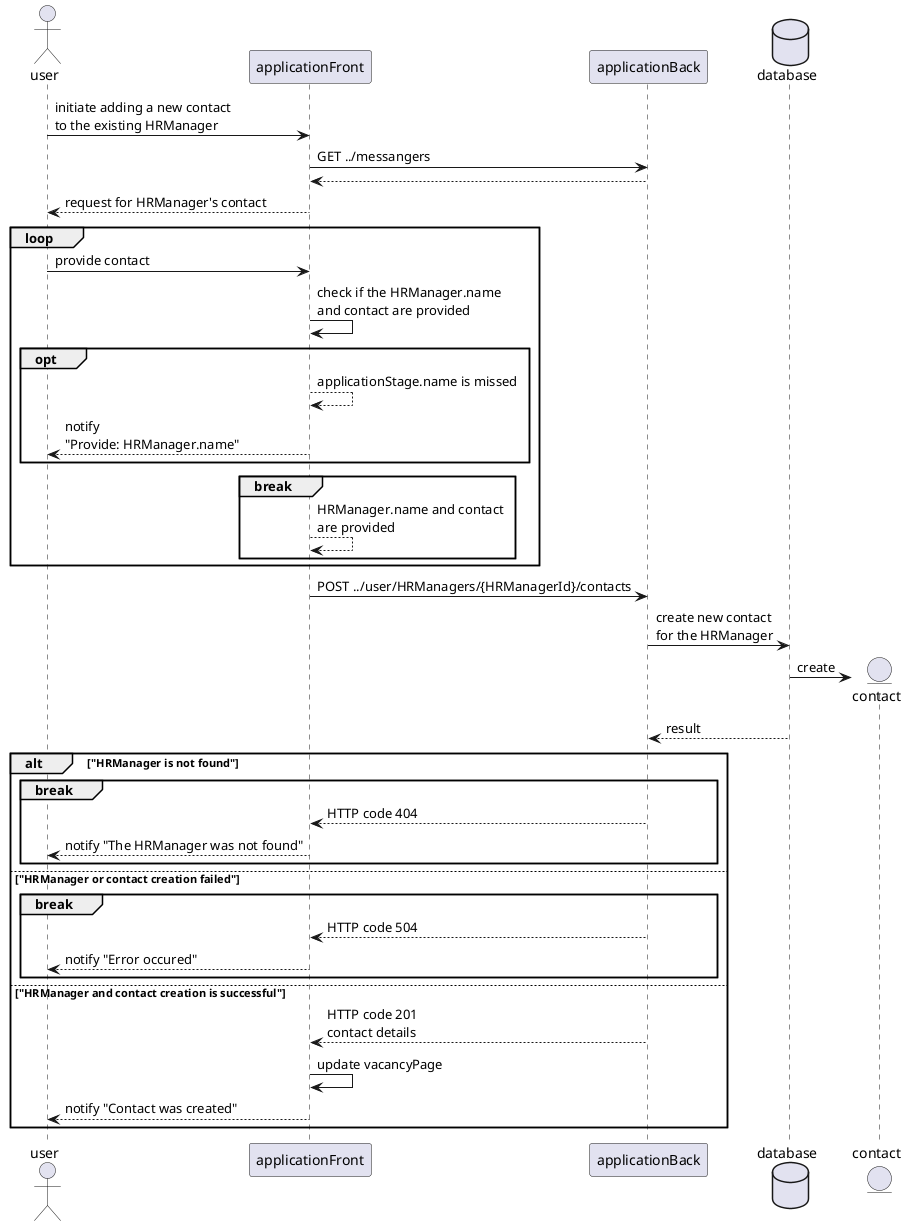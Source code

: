 @startuml "Add a new contact to the HRManager of the existing vacancy sequence diagram"
skinparam topurl https://github.com/dimonar2186/jobHunter/tree/master/srs/algorithms/
skinparam sequenceReferenceBackgroundColor yellow

    actor "user" as user
    participant "applicationFront" as front
    participant "applicationBack" as back
    database "database" as db
    entity "contact" as contact

    user -> front : initiate adding a new contact\nto the existing HRManager
    front -> back : GET ../messangers
    return
    front --> user : request for HRManager's contact

    loop
        user -> front : provide contact
        front -> front : check if the HRManager.name\nand contact are provided
        opt 
            front --> front : applicationStage.name is missed
            front --> user : notify\n"Provide: HRManager.name"
        end
        break
            front --> front : HRManager.name and contact\nare provided
        end
    end

    front -> back : POST ../user/HRManagers/{HRManagerId}/contacts
    back -> db : create new contact\nfor the HRManager
    db -> contact ** : create
    db --> back : result
    alt "HRManager is not found"
        break
            back --> front : HTTP code 404
            front --> user : notify "The HRManager was not found"
        end
    else "HRManager or contact creation failed"
        break
            back --> front : HTTP code 504
            front --> user : notify "Error occured"
        end
    else "HRManager and contact creation is successful"
        back --> front : HTTP code 201 \ncontact details
        front -> front : update vacancyPage
        front --> user : notify "Contact was created"
    end

@enduml
